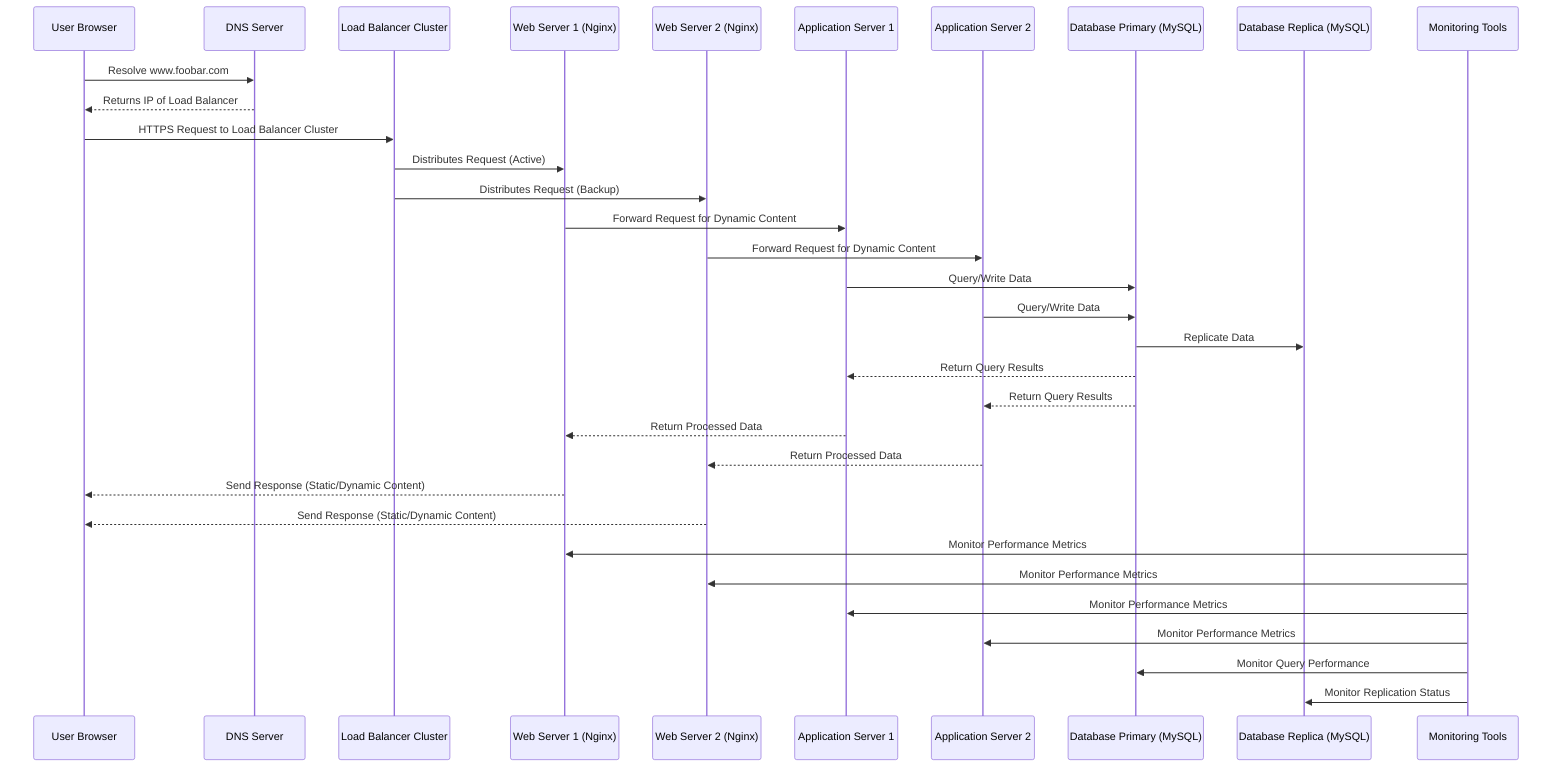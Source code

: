 sequenceDiagram
    participant User as User Browser
    participant DNS as DNS Server
    participant LBCluster as Load Balancer Cluster
    participant Web1 as Web Server 1 (Nginx)
    participant Web2 as Web Server 2 (Nginx)
    participant App1 as Application Server 1
    participant App2 as Application Server 2
    participant DBPrimary as Database Primary (MySQL)
    participant DBReplica as Database Replica (MySQL)
    participant Monitoring as Monitoring Tools

    %% User interaction with DNS and Load Balancer
    User->>DNS: Resolve www.foobar.com
    DNS-->>User: Returns IP of Load Balancer
    User->>LBCluster: HTTPS Request to Load Balancer Cluster
    LBCluster->>Web1: Distributes Request (Active)
    LBCluster->>Web2: Distributes Request (Backup)

    %% Web Server interaction with Application Servers
    Web1->>App1: Forward Request for Dynamic Content
    Web2->>App2: Forward Request for Dynamic Content

    %% Application Server interaction with Database
    App1->>DBPrimary: Query/Write Data
    App2->>DBPrimary: Query/Write Data
    DBPrimary->>DBReplica: Replicate Data
    DBPrimary-->>App1: Return Query Results
    DBPrimary-->>App2: Return Query Results

    %% Response Flow
    App1-->>Web1: Return Processed Data
    App2-->>Web2: Return Processed Data
    Web1-->>User: Send Response (Static/Dynamic Content)
    Web2-->>User: Send Response (Static/Dynamic Content)

    %% Monitoring Interaction
    Monitoring->>Web1: Monitor Performance Metrics
    Monitoring->>Web2: Monitor Performance Metrics
    Monitoring->>App1: Monitor Performance Metrics
    Monitoring->>App2: Monitor Performance Metrics
    Monitoring->>DBPrimary: Monitor Query Performance
    Monitoring->>DBReplica: Monitor Replication Status
